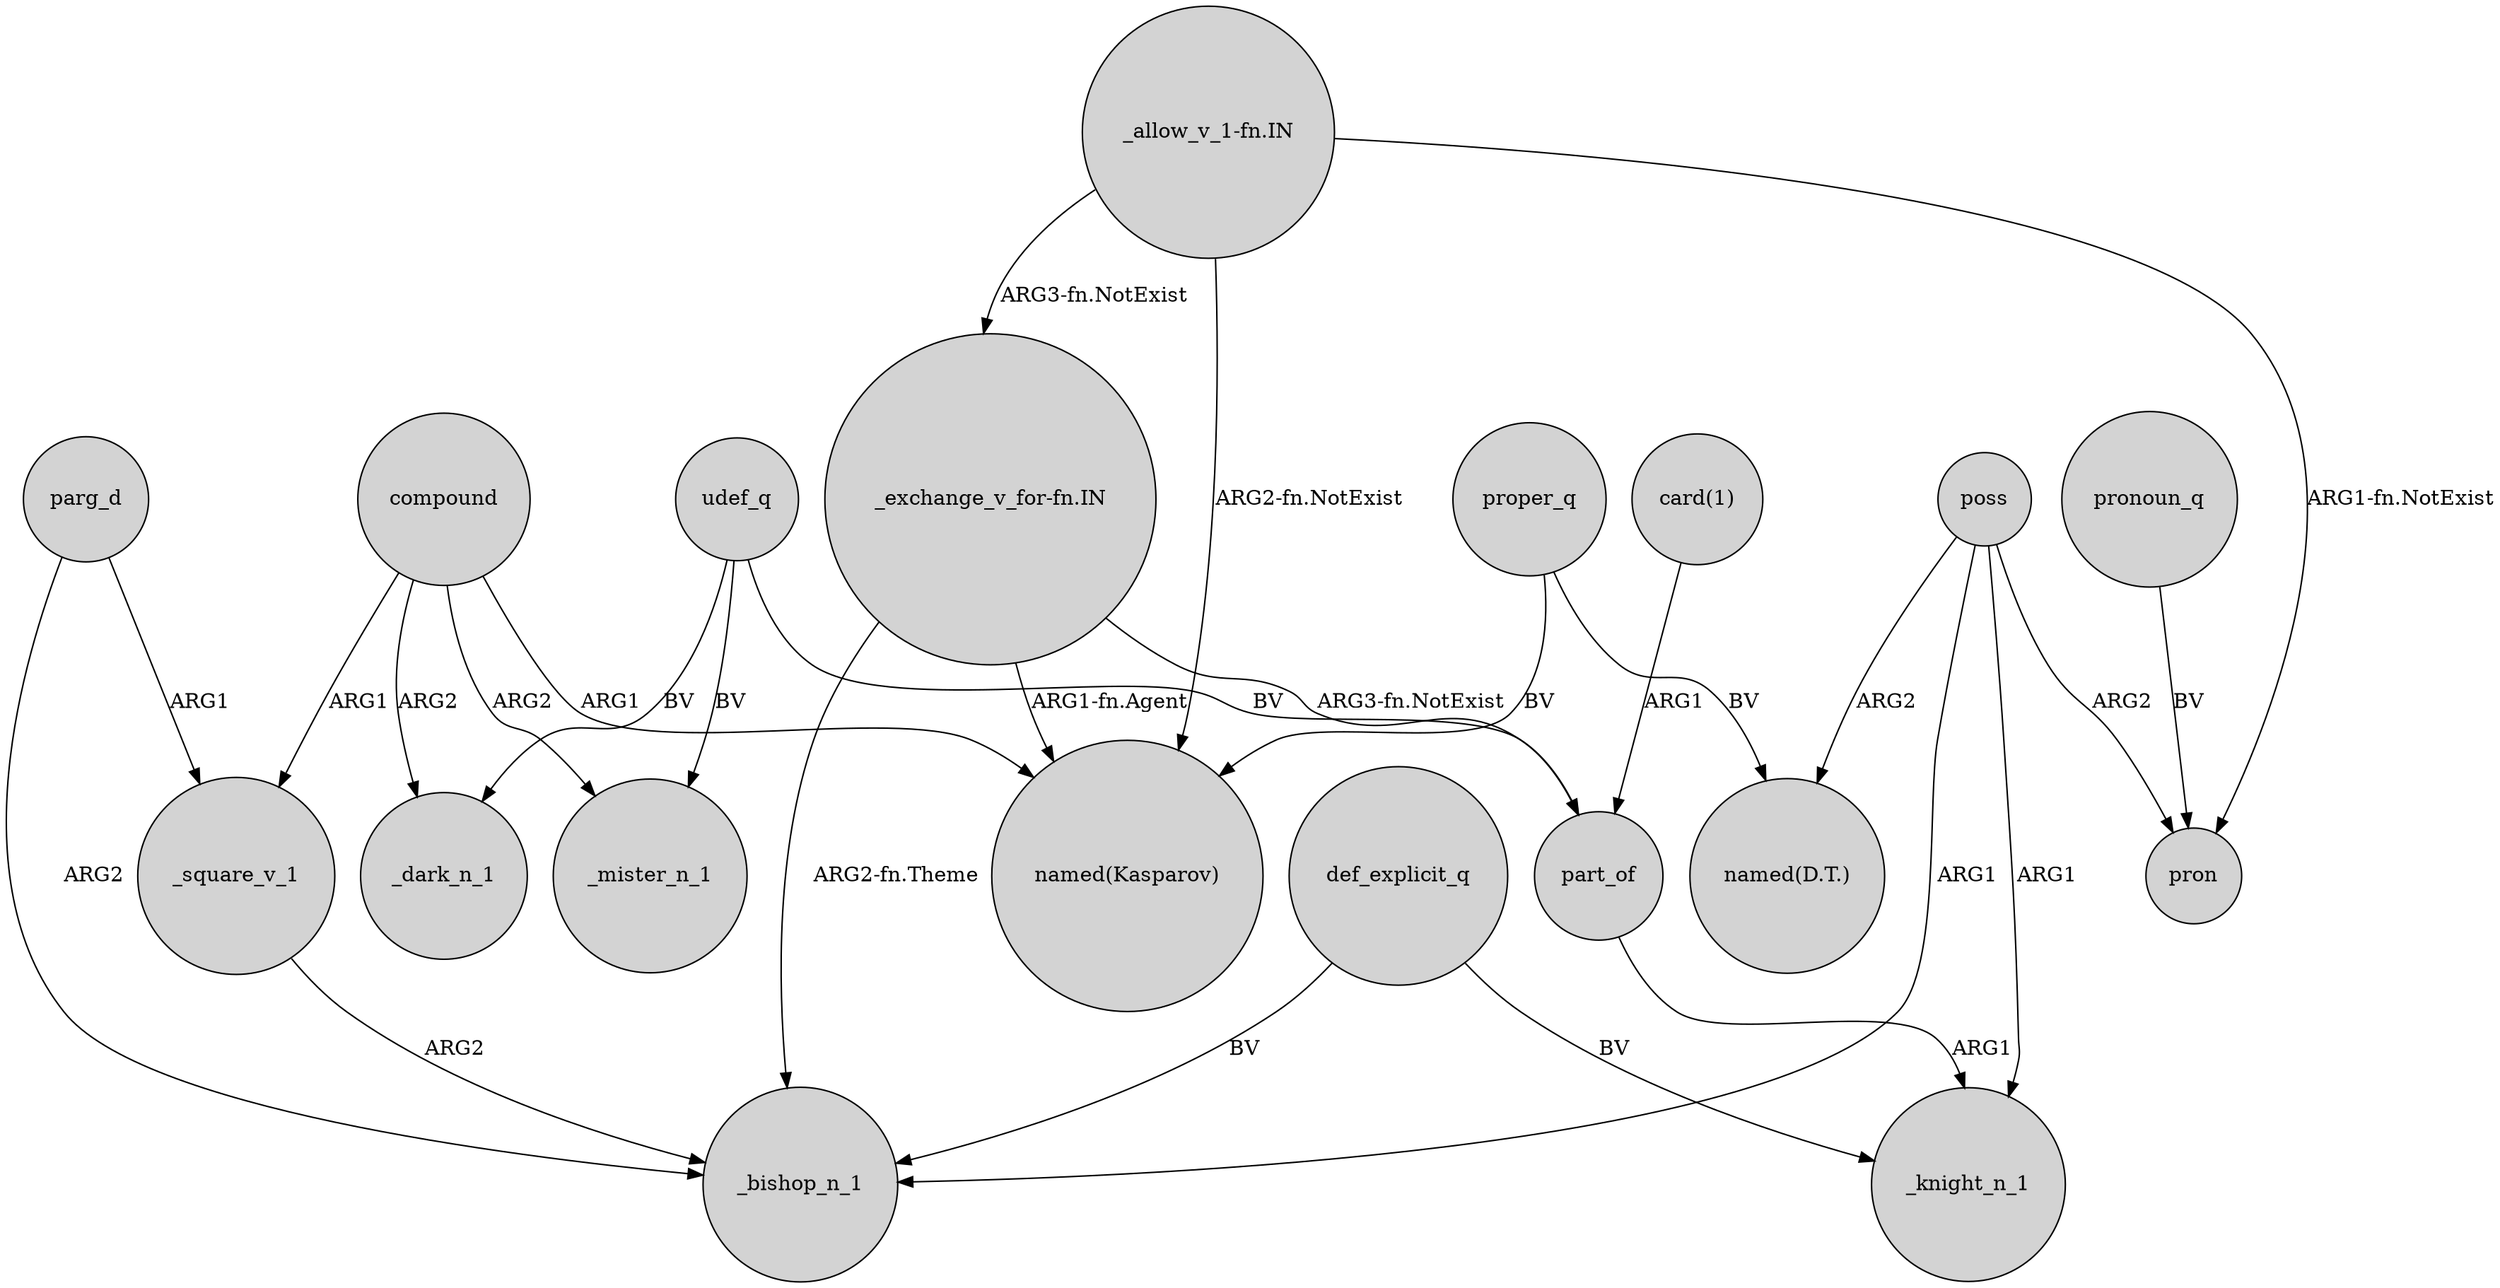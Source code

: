digraph {
	node [shape=circle style=filled]
	_square_v_1 -> _bishop_n_1 [label=ARG2]
	poss -> "named(D.T.)" [label=ARG2]
	def_explicit_q -> _knight_n_1 [label=BV]
	part_of -> _knight_n_1 [label=ARG1]
	udef_q -> part_of [label=BV]
	parg_d -> _square_v_1 [label=ARG1]
	poss -> pron [label=ARG2]
	proper_q -> "named(D.T.)" [label=BV]
	compound -> _mister_n_1 [label=ARG2]
	udef_q -> _mister_n_1 [label=BV]
	compound -> "named(Kasparov)" [label=ARG1]
	parg_d -> _bishop_n_1 [label=ARG2]
	pronoun_q -> pron [label=BV]
	"_allow_v_1-fn.IN" -> "named(Kasparov)" [label="ARG2-fn.NotExist"]
	"_allow_v_1-fn.IN" -> "_exchange_v_for-fn.IN" [label="ARG3-fn.NotExist"]
	"_allow_v_1-fn.IN" -> pron [label="ARG1-fn.NotExist"]
	"_exchange_v_for-fn.IN" -> _bishop_n_1 [label="ARG2-fn.Theme"]
	def_explicit_q -> _bishop_n_1 [label=BV]
	"card(1)" -> part_of [label=ARG1]
	"_exchange_v_for-fn.IN" -> part_of [label="ARG3-fn.NotExist"]
	poss -> _bishop_n_1 [label=ARG1]
	compound -> _dark_n_1 [label=ARG2]
	"_exchange_v_for-fn.IN" -> "named(Kasparov)" [label="ARG1-fn.Agent"]
	poss -> _knight_n_1 [label=ARG1]
	compound -> _square_v_1 [label=ARG1]
	proper_q -> "named(Kasparov)" [label=BV]
	udef_q -> _dark_n_1 [label=BV]
}
